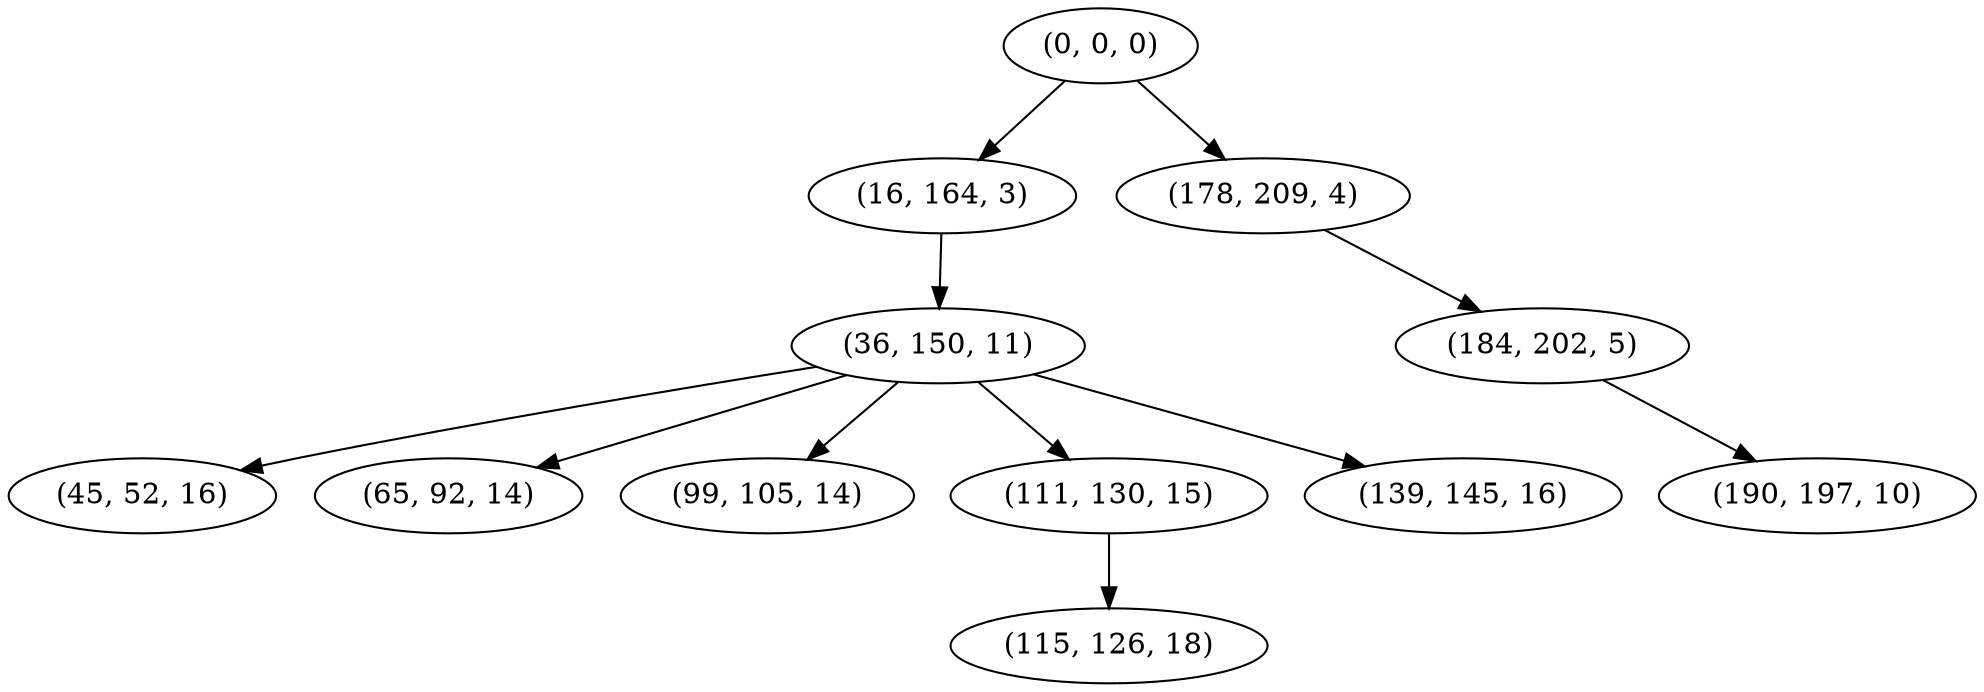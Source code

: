 digraph tree {
    "(0, 0, 0)";
    "(16, 164, 3)";
    "(36, 150, 11)";
    "(45, 52, 16)";
    "(65, 92, 14)";
    "(99, 105, 14)";
    "(111, 130, 15)";
    "(115, 126, 18)";
    "(139, 145, 16)";
    "(178, 209, 4)";
    "(184, 202, 5)";
    "(190, 197, 10)";
    "(0, 0, 0)" -> "(16, 164, 3)";
    "(0, 0, 0)" -> "(178, 209, 4)";
    "(16, 164, 3)" -> "(36, 150, 11)";
    "(36, 150, 11)" -> "(45, 52, 16)";
    "(36, 150, 11)" -> "(65, 92, 14)";
    "(36, 150, 11)" -> "(99, 105, 14)";
    "(36, 150, 11)" -> "(111, 130, 15)";
    "(36, 150, 11)" -> "(139, 145, 16)";
    "(111, 130, 15)" -> "(115, 126, 18)";
    "(178, 209, 4)" -> "(184, 202, 5)";
    "(184, 202, 5)" -> "(190, 197, 10)";
}
